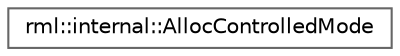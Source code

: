 digraph "类继承关系图"
{
 // LATEX_PDF_SIZE
  bgcolor="transparent";
  edge [fontname=Helvetica,fontsize=10,labelfontname=Helvetica,labelfontsize=10];
  node [fontname=Helvetica,fontsize=10,shape=box,height=0.2,width=0.4];
  rankdir="LR";
  Node0 [id="Node000000",label="rml::internal::AllocControlledMode",height=0.2,width=0.4,color="grey40", fillcolor="white", style="filled",URL="$classrml_1_1internal_1_1_alloc_controlled_mode.html",tooltip=" "];
}
